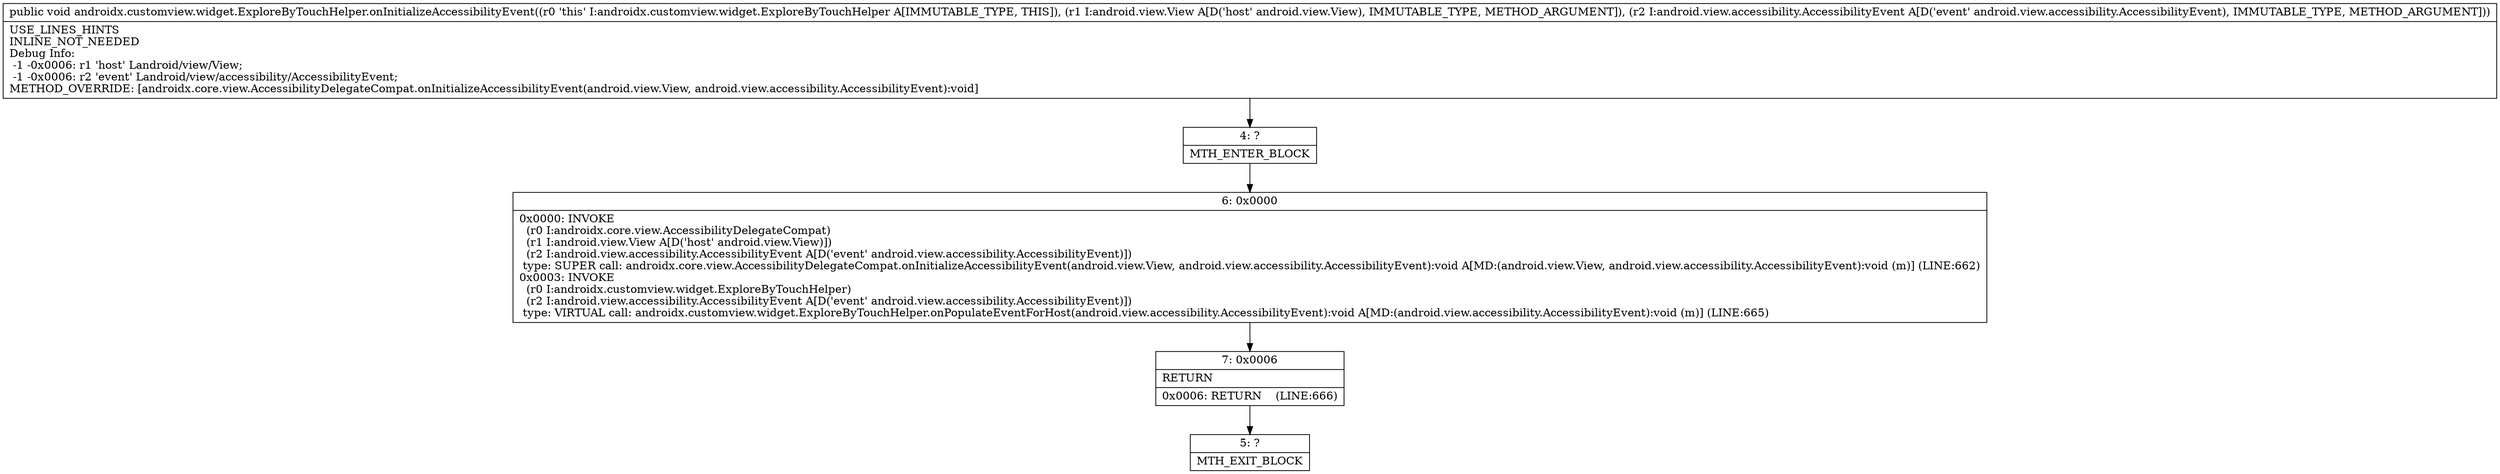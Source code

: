digraph "CFG forandroidx.customview.widget.ExploreByTouchHelper.onInitializeAccessibilityEvent(Landroid\/view\/View;Landroid\/view\/accessibility\/AccessibilityEvent;)V" {
Node_4 [shape=record,label="{4\:\ ?|MTH_ENTER_BLOCK\l}"];
Node_6 [shape=record,label="{6\:\ 0x0000|0x0000: INVOKE  \l  (r0 I:androidx.core.view.AccessibilityDelegateCompat)\l  (r1 I:android.view.View A[D('host' android.view.View)])\l  (r2 I:android.view.accessibility.AccessibilityEvent A[D('event' android.view.accessibility.AccessibilityEvent)])\l type: SUPER call: androidx.core.view.AccessibilityDelegateCompat.onInitializeAccessibilityEvent(android.view.View, android.view.accessibility.AccessibilityEvent):void A[MD:(android.view.View, android.view.accessibility.AccessibilityEvent):void (m)] (LINE:662)\l0x0003: INVOKE  \l  (r0 I:androidx.customview.widget.ExploreByTouchHelper)\l  (r2 I:android.view.accessibility.AccessibilityEvent A[D('event' android.view.accessibility.AccessibilityEvent)])\l type: VIRTUAL call: androidx.customview.widget.ExploreByTouchHelper.onPopulateEventForHost(android.view.accessibility.AccessibilityEvent):void A[MD:(android.view.accessibility.AccessibilityEvent):void (m)] (LINE:665)\l}"];
Node_7 [shape=record,label="{7\:\ 0x0006|RETURN\l|0x0006: RETURN    (LINE:666)\l}"];
Node_5 [shape=record,label="{5\:\ ?|MTH_EXIT_BLOCK\l}"];
MethodNode[shape=record,label="{public void androidx.customview.widget.ExploreByTouchHelper.onInitializeAccessibilityEvent((r0 'this' I:androidx.customview.widget.ExploreByTouchHelper A[IMMUTABLE_TYPE, THIS]), (r1 I:android.view.View A[D('host' android.view.View), IMMUTABLE_TYPE, METHOD_ARGUMENT]), (r2 I:android.view.accessibility.AccessibilityEvent A[D('event' android.view.accessibility.AccessibilityEvent), IMMUTABLE_TYPE, METHOD_ARGUMENT]))  | USE_LINES_HINTS\lINLINE_NOT_NEEDED\lDebug Info:\l  \-1 \-0x0006: r1 'host' Landroid\/view\/View;\l  \-1 \-0x0006: r2 'event' Landroid\/view\/accessibility\/AccessibilityEvent;\lMETHOD_OVERRIDE: [androidx.core.view.AccessibilityDelegateCompat.onInitializeAccessibilityEvent(android.view.View, android.view.accessibility.AccessibilityEvent):void]\l}"];
MethodNode -> Node_4;Node_4 -> Node_6;
Node_6 -> Node_7;
Node_7 -> Node_5;
}


